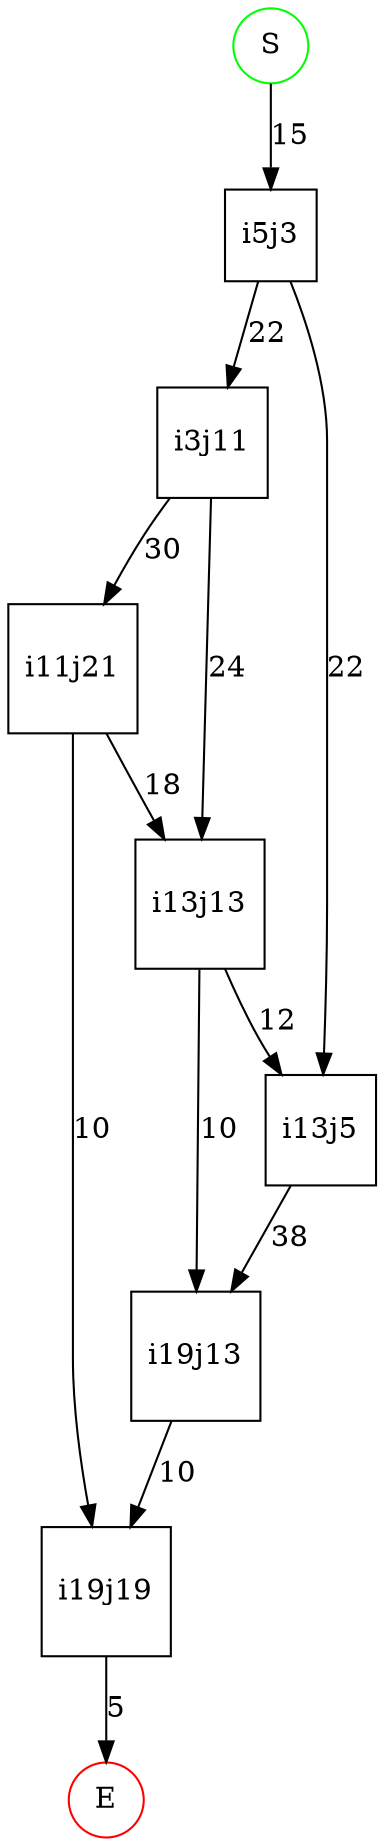 digraph {
	S [color=green, shape=circle, ordering=in]
	S -> i5j3 [label=15]	E [color=red, shape=circle, ordering=out]
	i5j3 [shape=square]
	i5j3 -> i3j11 [label=22]	i5j3 -> i13j5 [label=22]	i3j11 [shape=square]
	i3j11 -> i11j21 [label=30]	i3j11 -> i13j13 [label=24]	i11j21 [shape=square]
	i11j21 -> i13j13 [label=18]	i11j21 -> i19j19 [label=10]	i13j13 [shape=square]
	i13j13 -> i13j5 [label=12]	i13j13 -> i19j13 [label=10]	i13j5 [shape=square]
	i13j5 -> i19j13 [label=38]	i19j13 [shape=square]
	i19j13 -> i19j19 [label=10]	i19j19 [shape=square]
	i19j19 -> E [label=5]}
